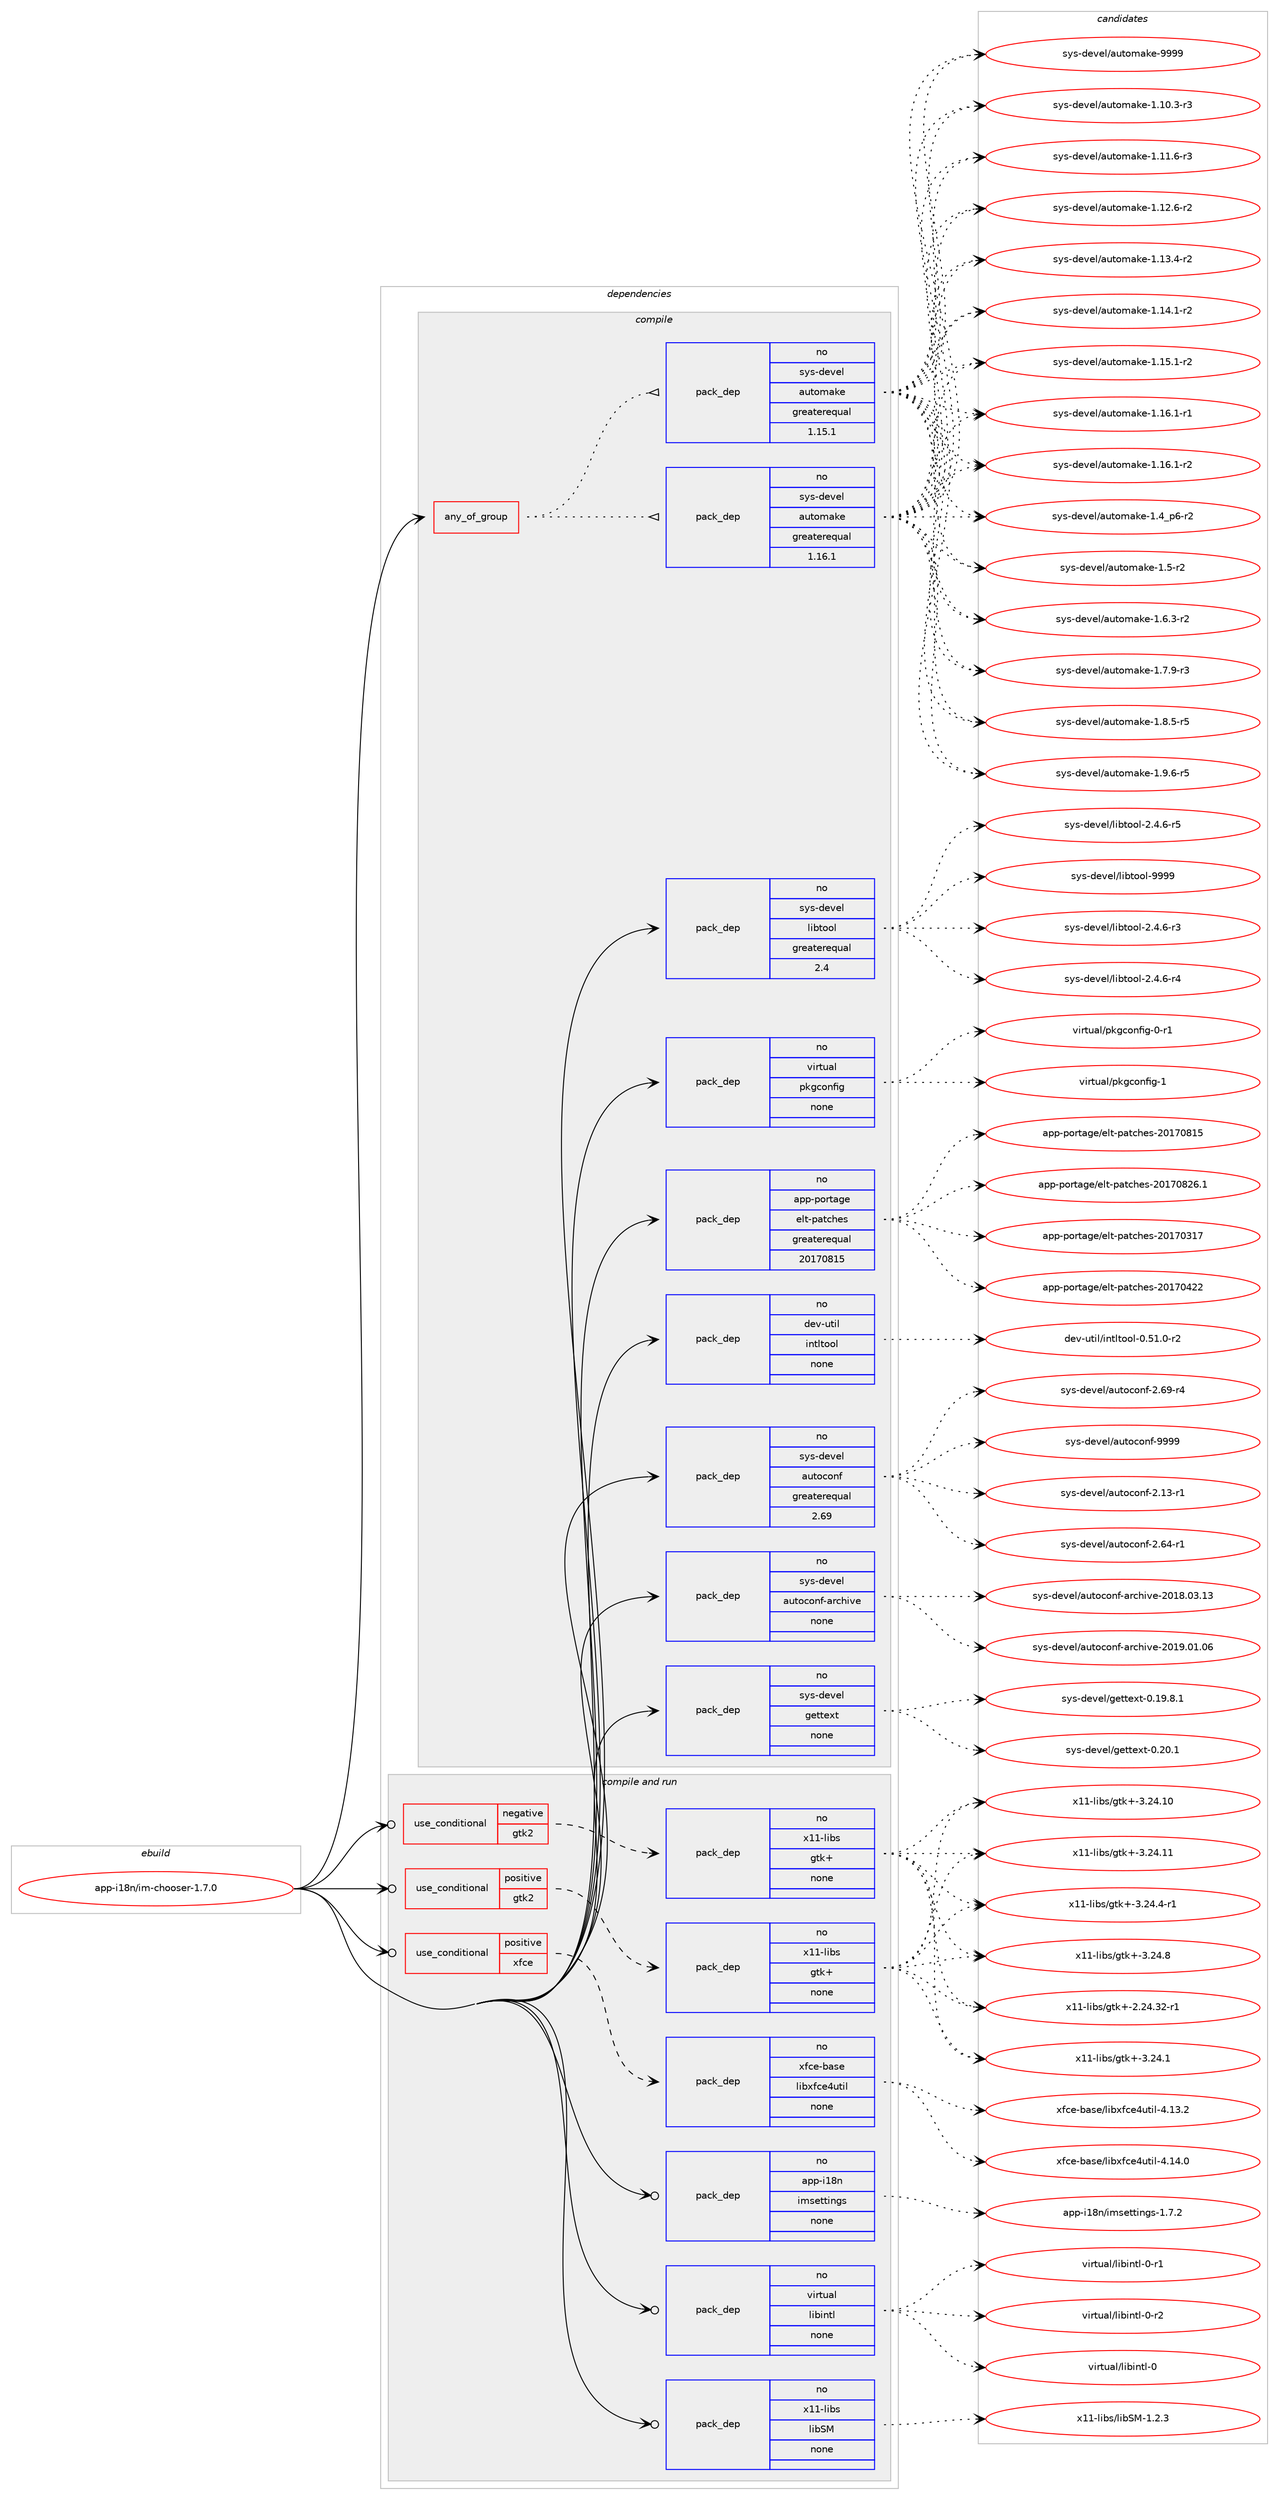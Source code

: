 digraph prolog {

# *************
# Graph options
# *************

newrank=true;
concentrate=true;
compound=true;
graph [rankdir=LR,fontname=Helvetica,fontsize=10,ranksep=1.5];#, ranksep=2.5, nodesep=0.2];
edge  [arrowhead=vee];
node  [fontname=Helvetica,fontsize=10];

# **********
# The ebuild
# **********

subgraph cluster_leftcol {
color=gray;
rank=same;
label=<<i>ebuild</i>>;
id [label="app-i18n/im-chooser-1.7.0", color=red, width=4, href="../app-i18n/im-chooser-1.7.0.svg"];
}

# ****************
# The dependencies
# ****************

subgraph cluster_midcol {
color=gray;
label=<<i>dependencies</i>>;
subgraph cluster_compile {
fillcolor="#eeeeee";
style=filled;
label=<<i>compile</i>>;
subgraph any8603 {
dependency495098 [label=<<TABLE BORDER="0" CELLBORDER="1" CELLSPACING="0" CELLPADDING="4"><TR><TD CELLPADDING="10">any_of_group</TD></TR></TABLE>>, shape=none, color=red];subgraph pack367807 {
dependency495099 [label=<<TABLE BORDER="0" CELLBORDER="1" CELLSPACING="0" CELLPADDING="4" WIDTH="220"><TR><TD ROWSPAN="6" CELLPADDING="30">pack_dep</TD></TR><TR><TD WIDTH="110">no</TD></TR><TR><TD>sys-devel</TD></TR><TR><TD>automake</TD></TR><TR><TD>greaterequal</TD></TR><TR><TD>1.16.1</TD></TR></TABLE>>, shape=none, color=blue];
}
dependency495098:e -> dependency495099:w [weight=20,style="dotted",arrowhead="oinv"];
subgraph pack367808 {
dependency495100 [label=<<TABLE BORDER="0" CELLBORDER="1" CELLSPACING="0" CELLPADDING="4" WIDTH="220"><TR><TD ROWSPAN="6" CELLPADDING="30">pack_dep</TD></TR><TR><TD WIDTH="110">no</TD></TR><TR><TD>sys-devel</TD></TR><TR><TD>automake</TD></TR><TR><TD>greaterequal</TD></TR><TR><TD>1.15.1</TD></TR></TABLE>>, shape=none, color=blue];
}
dependency495098:e -> dependency495100:w [weight=20,style="dotted",arrowhead="oinv"];
}
id:e -> dependency495098:w [weight=20,style="solid",arrowhead="vee"];
subgraph pack367809 {
dependency495101 [label=<<TABLE BORDER="0" CELLBORDER="1" CELLSPACING="0" CELLPADDING="4" WIDTH="220"><TR><TD ROWSPAN="6" CELLPADDING="30">pack_dep</TD></TR><TR><TD WIDTH="110">no</TD></TR><TR><TD>app-portage</TD></TR><TR><TD>elt-patches</TD></TR><TR><TD>greaterequal</TD></TR><TR><TD>20170815</TD></TR></TABLE>>, shape=none, color=blue];
}
id:e -> dependency495101:w [weight=20,style="solid",arrowhead="vee"];
subgraph pack367810 {
dependency495102 [label=<<TABLE BORDER="0" CELLBORDER="1" CELLSPACING="0" CELLPADDING="4" WIDTH="220"><TR><TD ROWSPAN="6" CELLPADDING="30">pack_dep</TD></TR><TR><TD WIDTH="110">no</TD></TR><TR><TD>dev-util</TD></TR><TR><TD>intltool</TD></TR><TR><TD>none</TD></TR><TR><TD></TD></TR></TABLE>>, shape=none, color=blue];
}
id:e -> dependency495102:w [weight=20,style="solid",arrowhead="vee"];
subgraph pack367811 {
dependency495103 [label=<<TABLE BORDER="0" CELLBORDER="1" CELLSPACING="0" CELLPADDING="4" WIDTH="220"><TR><TD ROWSPAN="6" CELLPADDING="30">pack_dep</TD></TR><TR><TD WIDTH="110">no</TD></TR><TR><TD>sys-devel</TD></TR><TR><TD>autoconf</TD></TR><TR><TD>greaterequal</TD></TR><TR><TD>2.69</TD></TR></TABLE>>, shape=none, color=blue];
}
id:e -> dependency495103:w [weight=20,style="solid",arrowhead="vee"];
subgraph pack367812 {
dependency495104 [label=<<TABLE BORDER="0" CELLBORDER="1" CELLSPACING="0" CELLPADDING="4" WIDTH="220"><TR><TD ROWSPAN="6" CELLPADDING="30">pack_dep</TD></TR><TR><TD WIDTH="110">no</TD></TR><TR><TD>sys-devel</TD></TR><TR><TD>autoconf-archive</TD></TR><TR><TD>none</TD></TR><TR><TD></TD></TR></TABLE>>, shape=none, color=blue];
}
id:e -> dependency495104:w [weight=20,style="solid",arrowhead="vee"];
subgraph pack367813 {
dependency495105 [label=<<TABLE BORDER="0" CELLBORDER="1" CELLSPACING="0" CELLPADDING="4" WIDTH="220"><TR><TD ROWSPAN="6" CELLPADDING="30">pack_dep</TD></TR><TR><TD WIDTH="110">no</TD></TR><TR><TD>sys-devel</TD></TR><TR><TD>gettext</TD></TR><TR><TD>none</TD></TR><TR><TD></TD></TR></TABLE>>, shape=none, color=blue];
}
id:e -> dependency495105:w [weight=20,style="solid",arrowhead="vee"];
subgraph pack367814 {
dependency495106 [label=<<TABLE BORDER="0" CELLBORDER="1" CELLSPACING="0" CELLPADDING="4" WIDTH="220"><TR><TD ROWSPAN="6" CELLPADDING="30">pack_dep</TD></TR><TR><TD WIDTH="110">no</TD></TR><TR><TD>sys-devel</TD></TR><TR><TD>libtool</TD></TR><TR><TD>greaterequal</TD></TR><TR><TD>2.4</TD></TR></TABLE>>, shape=none, color=blue];
}
id:e -> dependency495106:w [weight=20,style="solid",arrowhead="vee"];
subgraph pack367815 {
dependency495107 [label=<<TABLE BORDER="0" CELLBORDER="1" CELLSPACING="0" CELLPADDING="4" WIDTH="220"><TR><TD ROWSPAN="6" CELLPADDING="30">pack_dep</TD></TR><TR><TD WIDTH="110">no</TD></TR><TR><TD>virtual</TD></TR><TR><TD>pkgconfig</TD></TR><TR><TD>none</TD></TR><TR><TD></TD></TR></TABLE>>, shape=none, color=blue];
}
id:e -> dependency495107:w [weight=20,style="solid",arrowhead="vee"];
}
subgraph cluster_compileandrun {
fillcolor="#eeeeee";
style=filled;
label=<<i>compile and run</i>>;
subgraph cond118376 {
dependency495108 [label=<<TABLE BORDER="0" CELLBORDER="1" CELLSPACING="0" CELLPADDING="4"><TR><TD ROWSPAN="3" CELLPADDING="10">use_conditional</TD></TR><TR><TD>negative</TD></TR><TR><TD>gtk2</TD></TR></TABLE>>, shape=none, color=red];
subgraph pack367816 {
dependency495109 [label=<<TABLE BORDER="0" CELLBORDER="1" CELLSPACING="0" CELLPADDING="4" WIDTH="220"><TR><TD ROWSPAN="6" CELLPADDING="30">pack_dep</TD></TR><TR><TD WIDTH="110">no</TD></TR><TR><TD>x11-libs</TD></TR><TR><TD>gtk+</TD></TR><TR><TD>none</TD></TR><TR><TD></TD></TR></TABLE>>, shape=none, color=blue];
}
dependency495108:e -> dependency495109:w [weight=20,style="dashed",arrowhead="vee"];
}
id:e -> dependency495108:w [weight=20,style="solid",arrowhead="odotvee"];
subgraph cond118377 {
dependency495110 [label=<<TABLE BORDER="0" CELLBORDER="1" CELLSPACING="0" CELLPADDING="4"><TR><TD ROWSPAN="3" CELLPADDING="10">use_conditional</TD></TR><TR><TD>positive</TD></TR><TR><TD>gtk2</TD></TR></TABLE>>, shape=none, color=red];
subgraph pack367817 {
dependency495111 [label=<<TABLE BORDER="0" CELLBORDER="1" CELLSPACING="0" CELLPADDING="4" WIDTH="220"><TR><TD ROWSPAN="6" CELLPADDING="30">pack_dep</TD></TR><TR><TD WIDTH="110">no</TD></TR><TR><TD>x11-libs</TD></TR><TR><TD>gtk+</TD></TR><TR><TD>none</TD></TR><TR><TD></TD></TR></TABLE>>, shape=none, color=blue];
}
dependency495110:e -> dependency495111:w [weight=20,style="dashed",arrowhead="vee"];
}
id:e -> dependency495110:w [weight=20,style="solid",arrowhead="odotvee"];
subgraph cond118378 {
dependency495112 [label=<<TABLE BORDER="0" CELLBORDER="1" CELLSPACING="0" CELLPADDING="4"><TR><TD ROWSPAN="3" CELLPADDING="10">use_conditional</TD></TR><TR><TD>positive</TD></TR><TR><TD>xfce</TD></TR></TABLE>>, shape=none, color=red];
subgraph pack367818 {
dependency495113 [label=<<TABLE BORDER="0" CELLBORDER="1" CELLSPACING="0" CELLPADDING="4" WIDTH="220"><TR><TD ROWSPAN="6" CELLPADDING="30">pack_dep</TD></TR><TR><TD WIDTH="110">no</TD></TR><TR><TD>xfce-base</TD></TR><TR><TD>libxfce4util</TD></TR><TR><TD>none</TD></TR><TR><TD></TD></TR></TABLE>>, shape=none, color=blue];
}
dependency495112:e -> dependency495113:w [weight=20,style="dashed",arrowhead="vee"];
}
id:e -> dependency495112:w [weight=20,style="solid",arrowhead="odotvee"];
subgraph pack367819 {
dependency495114 [label=<<TABLE BORDER="0" CELLBORDER="1" CELLSPACING="0" CELLPADDING="4" WIDTH="220"><TR><TD ROWSPAN="6" CELLPADDING="30">pack_dep</TD></TR><TR><TD WIDTH="110">no</TD></TR><TR><TD>app-i18n</TD></TR><TR><TD>imsettings</TD></TR><TR><TD>none</TD></TR><TR><TD></TD></TR></TABLE>>, shape=none, color=blue];
}
id:e -> dependency495114:w [weight=20,style="solid",arrowhead="odotvee"];
subgraph pack367820 {
dependency495115 [label=<<TABLE BORDER="0" CELLBORDER="1" CELLSPACING="0" CELLPADDING="4" WIDTH="220"><TR><TD ROWSPAN="6" CELLPADDING="30">pack_dep</TD></TR><TR><TD WIDTH="110">no</TD></TR><TR><TD>virtual</TD></TR><TR><TD>libintl</TD></TR><TR><TD>none</TD></TR><TR><TD></TD></TR></TABLE>>, shape=none, color=blue];
}
id:e -> dependency495115:w [weight=20,style="solid",arrowhead="odotvee"];
subgraph pack367821 {
dependency495116 [label=<<TABLE BORDER="0" CELLBORDER="1" CELLSPACING="0" CELLPADDING="4" WIDTH="220"><TR><TD ROWSPAN="6" CELLPADDING="30">pack_dep</TD></TR><TR><TD WIDTH="110">no</TD></TR><TR><TD>x11-libs</TD></TR><TR><TD>libSM</TD></TR><TR><TD>none</TD></TR><TR><TD></TD></TR></TABLE>>, shape=none, color=blue];
}
id:e -> dependency495116:w [weight=20,style="solid",arrowhead="odotvee"];
}
subgraph cluster_run {
fillcolor="#eeeeee";
style=filled;
label=<<i>run</i>>;
}
}

# **************
# The candidates
# **************

subgraph cluster_choices {
rank=same;
color=gray;
label=<<i>candidates</i>>;

subgraph choice367807 {
color=black;
nodesep=1;
choice11512111545100101118101108479711711611110997107101454946494846514511451 [label="sys-devel/automake-1.10.3-r3", color=red, width=4,href="../sys-devel/automake-1.10.3-r3.svg"];
choice11512111545100101118101108479711711611110997107101454946494946544511451 [label="sys-devel/automake-1.11.6-r3", color=red, width=4,href="../sys-devel/automake-1.11.6-r3.svg"];
choice11512111545100101118101108479711711611110997107101454946495046544511450 [label="sys-devel/automake-1.12.6-r2", color=red, width=4,href="../sys-devel/automake-1.12.6-r2.svg"];
choice11512111545100101118101108479711711611110997107101454946495146524511450 [label="sys-devel/automake-1.13.4-r2", color=red, width=4,href="../sys-devel/automake-1.13.4-r2.svg"];
choice11512111545100101118101108479711711611110997107101454946495246494511450 [label="sys-devel/automake-1.14.1-r2", color=red, width=4,href="../sys-devel/automake-1.14.1-r2.svg"];
choice11512111545100101118101108479711711611110997107101454946495346494511450 [label="sys-devel/automake-1.15.1-r2", color=red, width=4,href="../sys-devel/automake-1.15.1-r2.svg"];
choice11512111545100101118101108479711711611110997107101454946495446494511449 [label="sys-devel/automake-1.16.1-r1", color=red, width=4,href="../sys-devel/automake-1.16.1-r1.svg"];
choice11512111545100101118101108479711711611110997107101454946495446494511450 [label="sys-devel/automake-1.16.1-r2", color=red, width=4,href="../sys-devel/automake-1.16.1-r2.svg"];
choice115121115451001011181011084797117116111109971071014549465295112544511450 [label="sys-devel/automake-1.4_p6-r2", color=red, width=4,href="../sys-devel/automake-1.4_p6-r2.svg"];
choice11512111545100101118101108479711711611110997107101454946534511450 [label="sys-devel/automake-1.5-r2", color=red, width=4,href="../sys-devel/automake-1.5-r2.svg"];
choice115121115451001011181011084797117116111109971071014549465446514511450 [label="sys-devel/automake-1.6.3-r2", color=red, width=4,href="../sys-devel/automake-1.6.3-r2.svg"];
choice115121115451001011181011084797117116111109971071014549465546574511451 [label="sys-devel/automake-1.7.9-r3", color=red, width=4,href="../sys-devel/automake-1.7.9-r3.svg"];
choice115121115451001011181011084797117116111109971071014549465646534511453 [label="sys-devel/automake-1.8.5-r5", color=red, width=4,href="../sys-devel/automake-1.8.5-r5.svg"];
choice115121115451001011181011084797117116111109971071014549465746544511453 [label="sys-devel/automake-1.9.6-r5", color=red, width=4,href="../sys-devel/automake-1.9.6-r5.svg"];
choice115121115451001011181011084797117116111109971071014557575757 [label="sys-devel/automake-9999", color=red, width=4,href="../sys-devel/automake-9999.svg"];
dependency495099:e -> choice11512111545100101118101108479711711611110997107101454946494846514511451:w [style=dotted,weight="100"];
dependency495099:e -> choice11512111545100101118101108479711711611110997107101454946494946544511451:w [style=dotted,weight="100"];
dependency495099:e -> choice11512111545100101118101108479711711611110997107101454946495046544511450:w [style=dotted,weight="100"];
dependency495099:e -> choice11512111545100101118101108479711711611110997107101454946495146524511450:w [style=dotted,weight="100"];
dependency495099:e -> choice11512111545100101118101108479711711611110997107101454946495246494511450:w [style=dotted,weight="100"];
dependency495099:e -> choice11512111545100101118101108479711711611110997107101454946495346494511450:w [style=dotted,weight="100"];
dependency495099:e -> choice11512111545100101118101108479711711611110997107101454946495446494511449:w [style=dotted,weight="100"];
dependency495099:e -> choice11512111545100101118101108479711711611110997107101454946495446494511450:w [style=dotted,weight="100"];
dependency495099:e -> choice115121115451001011181011084797117116111109971071014549465295112544511450:w [style=dotted,weight="100"];
dependency495099:e -> choice11512111545100101118101108479711711611110997107101454946534511450:w [style=dotted,weight="100"];
dependency495099:e -> choice115121115451001011181011084797117116111109971071014549465446514511450:w [style=dotted,weight="100"];
dependency495099:e -> choice115121115451001011181011084797117116111109971071014549465546574511451:w [style=dotted,weight="100"];
dependency495099:e -> choice115121115451001011181011084797117116111109971071014549465646534511453:w [style=dotted,weight="100"];
dependency495099:e -> choice115121115451001011181011084797117116111109971071014549465746544511453:w [style=dotted,weight="100"];
dependency495099:e -> choice115121115451001011181011084797117116111109971071014557575757:w [style=dotted,weight="100"];
}
subgraph choice367808 {
color=black;
nodesep=1;
choice11512111545100101118101108479711711611110997107101454946494846514511451 [label="sys-devel/automake-1.10.3-r3", color=red, width=4,href="../sys-devel/automake-1.10.3-r3.svg"];
choice11512111545100101118101108479711711611110997107101454946494946544511451 [label="sys-devel/automake-1.11.6-r3", color=red, width=4,href="../sys-devel/automake-1.11.6-r3.svg"];
choice11512111545100101118101108479711711611110997107101454946495046544511450 [label="sys-devel/automake-1.12.6-r2", color=red, width=4,href="../sys-devel/automake-1.12.6-r2.svg"];
choice11512111545100101118101108479711711611110997107101454946495146524511450 [label="sys-devel/automake-1.13.4-r2", color=red, width=4,href="../sys-devel/automake-1.13.4-r2.svg"];
choice11512111545100101118101108479711711611110997107101454946495246494511450 [label="sys-devel/automake-1.14.1-r2", color=red, width=4,href="../sys-devel/automake-1.14.1-r2.svg"];
choice11512111545100101118101108479711711611110997107101454946495346494511450 [label="sys-devel/automake-1.15.1-r2", color=red, width=4,href="../sys-devel/automake-1.15.1-r2.svg"];
choice11512111545100101118101108479711711611110997107101454946495446494511449 [label="sys-devel/automake-1.16.1-r1", color=red, width=4,href="../sys-devel/automake-1.16.1-r1.svg"];
choice11512111545100101118101108479711711611110997107101454946495446494511450 [label="sys-devel/automake-1.16.1-r2", color=red, width=4,href="../sys-devel/automake-1.16.1-r2.svg"];
choice115121115451001011181011084797117116111109971071014549465295112544511450 [label="sys-devel/automake-1.4_p6-r2", color=red, width=4,href="../sys-devel/automake-1.4_p6-r2.svg"];
choice11512111545100101118101108479711711611110997107101454946534511450 [label="sys-devel/automake-1.5-r2", color=red, width=4,href="../sys-devel/automake-1.5-r2.svg"];
choice115121115451001011181011084797117116111109971071014549465446514511450 [label="sys-devel/automake-1.6.3-r2", color=red, width=4,href="../sys-devel/automake-1.6.3-r2.svg"];
choice115121115451001011181011084797117116111109971071014549465546574511451 [label="sys-devel/automake-1.7.9-r3", color=red, width=4,href="../sys-devel/automake-1.7.9-r3.svg"];
choice115121115451001011181011084797117116111109971071014549465646534511453 [label="sys-devel/automake-1.8.5-r5", color=red, width=4,href="../sys-devel/automake-1.8.5-r5.svg"];
choice115121115451001011181011084797117116111109971071014549465746544511453 [label="sys-devel/automake-1.9.6-r5", color=red, width=4,href="../sys-devel/automake-1.9.6-r5.svg"];
choice115121115451001011181011084797117116111109971071014557575757 [label="sys-devel/automake-9999", color=red, width=4,href="../sys-devel/automake-9999.svg"];
dependency495100:e -> choice11512111545100101118101108479711711611110997107101454946494846514511451:w [style=dotted,weight="100"];
dependency495100:e -> choice11512111545100101118101108479711711611110997107101454946494946544511451:w [style=dotted,weight="100"];
dependency495100:e -> choice11512111545100101118101108479711711611110997107101454946495046544511450:w [style=dotted,weight="100"];
dependency495100:e -> choice11512111545100101118101108479711711611110997107101454946495146524511450:w [style=dotted,weight="100"];
dependency495100:e -> choice11512111545100101118101108479711711611110997107101454946495246494511450:w [style=dotted,weight="100"];
dependency495100:e -> choice11512111545100101118101108479711711611110997107101454946495346494511450:w [style=dotted,weight="100"];
dependency495100:e -> choice11512111545100101118101108479711711611110997107101454946495446494511449:w [style=dotted,weight="100"];
dependency495100:e -> choice11512111545100101118101108479711711611110997107101454946495446494511450:w [style=dotted,weight="100"];
dependency495100:e -> choice115121115451001011181011084797117116111109971071014549465295112544511450:w [style=dotted,weight="100"];
dependency495100:e -> choice11512111545100101118101108479711711611110997107101454946534511450:w [style=dotted,weight="100"];
dependency495100:e -> choice115121115451001011181011084797117116111109971071014549465446514511450:w [style=dotted,weight="100"];
dependency495100:e -> choice115121115451001011181011084797117116111109971071014549465546574511451:w [style=dotted,weight="100"];
dependency495100:e -> choice115121115451001011181011084797117116111109971071014549465646534511453:w [style=dotted,weight="100"];
dependency495100:e -> choice115121115451001011181011084797117116111109971071014549465746544511453:w [style=dotted,weight="100"];
dependency495100:e -> choice115121115451001011181011084797117116111109971071014557575757:w [style=dotted,weight="100"];
}
subgraph choice367809 {
color=black;
nodesep=1;
choice97112112451121111141169710310147101108116451129711699104101115455048495548514955 [label="app-portage/elt-patches-20170317", color=red, width=4,href="../app-portage/elt-patches-20170317.svg"];
choice97112112451121111141169710310147101108116451129711699104101115455048495548525050 [label="app-portage/elt-patches-20170422", color=red, width=4,href="../app-portage/elt-patches-20170422.svg"];
choice97112112451121111141169710310147101108116451129711699104101115455048495548564953 [label="app-portage/elt-patches-20170815", color=red, width=4,href="../app-portage/elt-patches-20170815.svg"];
choice971121124511211111411697103101471011081164511297116991041011154550484955485650544649 [label="app-portage/elt-patches-20170826.1", color=red, width=4,href="../app-portage/elt-patches-20170826.1.svg"];
dependency495101:e -> choice97112112451121111141169710310147101108116451129711699104101115455048495548514955:w [style=dotted,weight="100"];
dependency495101:e -> choice97112112451121111141169710310147101108116451129711699104101115455048495548525050:w [style=dotted,weight="100"];
dependency495101:e -> choice97112112451121111141169710310147101108116451129711699104101115455048495548564953:w [style=dotted,weight="100"];
dependency495101:e -> choice971121124511211111411697103101471011081164511297116991041011154550484955485650544649:w [style=dotted,weight="100"];
}
subgraph choice367810 {
color=black;
nodesep=1;
choice1001011184511711610510847105110116108116111111108454846534946484511450 [label="dev-util/intltool-0.51.0-r2", color=red, width=4,href="../dev-util/intltool-0.51.0-r2.svg"];
dependency495102:e -> choice1001011184511711610510847105110116108116111111108454846534946484511450:w [style=dotted,weight="100"];
}
subgraph choice367811 {
color=black;
nodesep=1;
choice1151211154510010111810110847971171161119911111010245504649514511449 [label="sys-devel/autoconf-2.13-r1", color=red, width=4,href="../sys-devel/autoconf-2.13-r1.svg"];
choice1151211154510010111810110847971171161119911111010245504654524511449 [label="sys-devel/autoconf-2.64-r1", color=red, width=4,href="../sys-devel/autoconf-2.64-r1.svg"];
choice1151211154510010111810110847971171161119911111010245504654574511452 [label="sys-devel/autoconf-2.69-r4", color=red, width=4,href="../sys-devel/autoconf-2.69-r4.svg"];
choice115121115451001011181011084797117116111991111101024557575757 [label="sys-devel/autoconf-9999", color=red, width=4,href="../sys-devel/autoconf-9999.svg"];
dependency495103:e -> choice1151211154510010111810110847971171161119911111010245504649514511449:w [style=dotted,weight="100"];
dependency495103:e -> choice1151211154510010111810110847971171161119911111010245504654524511449:w [style=dotted,weight="100"];
dependency495103:e -> choice1151211154510010111810110847971171161119911111010245504654574511452:w [style=dotted,weight="100"];
dependency495103:e -> choice115121115451001011181011084797117116111991111101024557575757:w [style=dotted,weight="100"];
}
subgraph choice367812 {
color=black;
nodesep=1;
choice115121115451001011181011084797117116111991111101024597114991041051181014550484956464851464951 [label="sys-devel/autoconf-archive-2018.03.13", color=red, width=4,href="../sys-devel/autoconf-archive-2018.03.13.svg"];
choice115121115451001011181011084797117116111991111101024597114991041051181014550484957464849464854 [label="sys-devel/autoconf-archive-2019.01.06", color=red, width=4,href="../sys-devel/autoconf-archive-2019.01.06.svg"];
dependency495104:e -> choice115121115451001011181011084797117116111991111101024597114991041051181014550484956464851464951:w [style=dotted,weight="100"];
dependency495104:e -> choice115121115451001011181011084797117116111991111101024597114991041051181014550484957464849464854:w [style=dotted,weight="100"];
}
subgraph choice367813 {
color=black;
nodesep=1;
choice1151211154510010111810110847103101116116101120116454846495746564649 [label="sys-devel/gettext-0.19.8.1", color=red, width=4,href="../sys-devel/gettext-0.19.8.1.svg"];
choice115121115451001011181011084710310111611610112011645484650484649 [label="sys-devel/gettext-0.20.1", color=red, width=4,href="../sys-devel/gettext-0.20.1.svg"];
dependency495105:e -> choice1151211154510010111810110847103101116116101120116454846495746564649:w [style=dotted,weight="100"];
dependency495105:e -> choice115121115451001011181011084710310111611610112011645484650484649:w [style=dotted,weight="100"];
}
subgraph choice367814 {
color=black;
nodesep=1;
choice1151211154510010111810110847108105981161111111084550465246544511451 [label="sys-devel/libtool-2.4.6-r3", color=red, width=4,href="../sys-devel/libtool-2.4.6-r3.svg"];
choice1151211154510010111810110847108105981161111111084550465246544511452 [label="sys-devel/libtool-2.4.6-r4", color=red, width=4,href="../sys-devel/libtool-2.4.6-r4.svg"];
choice1151211154510010111810110847108105981161111111084550465246544511453 [label="sys-devel/libtool-2.4.6-r5", color=red, width=4,href="../sys-devel/libtool-2.4.6-r5.svg"];
choice1151211154510010111810110847108105981161111111084557575757 [label="sys-devel/libtool-9999", color=red, width=4,href="../sys-devel/libtool-9999.svg"];
dependency495106:e -> choice1151211154510010111810110847108105981161111111084550465246544511451:w [style=dotted,weight="100"];
dependency495106:e -> choice1151211154510010111810110847108105981161111111084550465246544511452:w [style=dotted,weight="100"];
dependency495106:e -> choice1151211154510010111810110847108105981161111111084550465246544511453:w [style=dotted,weight="100"];
dependency495106:e -> choice1151211154510010111810110847108105981161111111084557575757:w [style=dotted,weight="100"];
}
subgraph choice367815 {
color=black;
nodesep=1;
choice11810511411611797108471121071039911111010210510345484511449 [label="virtual/pkgconfig-0-r1", color=red, width=4,href="../virtual/pkgconfig-0-r1.svg"];
choice1181051141161179710847112107103991111101021051034549 [label="virtual/pkgconfig-1", color=red, width=4,href="../virtual/pkgconfig-1.svg"];
dependency495107:e -> choice11810511411611797108471121071039911111010210510345484511449:w [style=dotted,weight="100"];
dependency495107:e -> choice1181051141161179710847112107103991111101021051034549:w [style=dotted,weight="100"];
}
subgraph choice367816 {
color=black;
nodesep=1;
choice12049494510810598115471031161074345504650524651504511449 [label="x11-libs/gtk+-2.24.32-r1", color=red, width=4,href="../x11-libs/gtk+-2.24.32-r1.svg"];
choice12049494510810598115471031161074345514650524649 [label="x11-libs/gtk+-3.24.1", color=red, width=4,href="../x11-libs/gtk+-3.24.1.svg"];
choice1204949451081059811547103116107434551465052464948 [label="x11-libs/gtk+-3.24.10", color=red, width=4,href="../x11-libs/gtk+-3.24.10.svg"];
choice1204949451081059811547103116107434551465052464949 [label="x11-libs/gtk+-3.24.11", color=red, width=4,href="../x11-libs/gtk+-3.24.11.svg"];
choice120494945108105981154710311610743455146505246524511449 [label="x11-libs/gtk+-3.24.4-r1", color=red, width=4,href="../x11-libs/gtk+-3.24.4-r1.svg"];
choice12049494510810598115471031161074345514650524656 [label="x11-libs/gtk+-3.24.8", color=red, width=4,href="../x11-libs/gtk+-3.24.8.svg"];
dependency495109:e -> choice12049494510810598115471031161074345504650524651504511449:w [style=dotted,weight="100"];
dependency495109:e -> choice12049494510810598115471031161074345514650524649:w [style=dotted,weight="100"];
dependency495109:e -> choice1204949451081059811547103116107434551465052464948:w [style=dotted,weight="100"];
dependency495109:e -> choice1204949451081059811547103116107434551465052464949:w [style=dotted,weight="100"];
dependency495109:e -> choice120494945108105981154710311610743455146505246524511449:w [style=dotted,weight="100"];
dependency495109:e -> choice12049494510810598115471031161074345514650524656:w [style=dotted,weight="100"];
}
subgraph choice367817 {
color=black;
nodesep=1;
choice12049494510810598115471031161074345504650524651504511449 [label="x11-libs/gtk+-2.24.32-r1", color=red, width=4,href="../x11-libs/gtk+-2.24.32-r1.svg"];
choice12049494510810598115471031161074345514650524649 [label="x11-libs/gtk+-3.24.1", color=red, width=4,href="../x11-libs/gtk+-3.24.1.svg"];
choice1204949451081059811547103116107434551465052464948 [label="x11-libs/gtk+-3.24.10", color=red, width=4,href="../x11-libs/gtk+-3.24.10.svg"];
choice1204949451081059811547103116107434551465052464949 [label="x11-libs/gtk+-3.24.11", color=red, width=4,href="../x11-libs/gtk+-3.24.11.svg"];
choice120494945108105981154710311610743455146505246524511449 [label="x11-libs/gtk+-3.24.4-r1", color=red, width=4,href="../x11-libs/gtk+-3.24.4-r1.svg"];
choice12049494510810598115471031161074345514650524656 [label="x11-libs/gtk+-3.24.8", color=red, width=4,href="../x11-libs/gtk+-3.24.8.svg"];
dependency495111:e -> choice12049494510810598115471031161074345504650524651504511449:w [style=dotted,weight="100"];
dependency495111:e -> choice12049494510810598115471031161074345514650524649:w [style=dotted,weight="100"];
dependency495111:e -> choice1204949451081059811547103116107434551465052464948:w [style=dotted,weight="100"];
dependency495111:e -> choice1204949451081059811547103116107434551465052464949:w [style=dotted,weight="100"];
dependency495111:e -> choice120494945108105981154710311610743455146505246524511449:w [style=dotted,weight="100"];
dependency495111:e -> choice12049494510810598115471031161074345514650524656:w [style=dotted,weight="100"];
}
subgraph choice367818 {
color=black;
nodesep=1;
choice120102991014598971151014710810598120102991015211711610510845524649514650 [label="xfce-base/libxfce4util-4.13.2", color=red, width=4,href="../xfce-base/libxfce4util-4.13.2.svg"];
choice120102991014598971151014710810598120102991015211711610510845524649524648 [label="xfce-base/libxfce4util-4.14.0", color=red, width=4,href="../xfce-base/libxfce4util-4.14.0.svg"];
dependency495113:e -> choice120102991014598971151014710810598120102991015211711610510845524649514650:w [style=dotted,weight="100"];
dependency495113:e -> choice120102991014598971151014710810598120102991015211711610510845524649524648:w [style=dotted,weight="100"];
}
subgraph choice367819 {
color=black;
nodesep=1;
choice9711211245105495611047105109115101116116105110103115454946554650 [label="app-i18n/imsettings-1.7.2", color=red, width=4,href="../app-i18n/imsettings-1.7.2.svg"];
dependency495114:e -> choice9711211245105495611047105109115101116116105110103115454946554650:w [style=dotted,weight="100"];
}
subgraph choice367820 {
color=black;
nodesep=1;
choice1181051141161179710847108105981051101161084548 [label="virtual/libintl-0", color=red, width=4,href="../virtual/libintl-0.svg"];
choice11810511411611797108471081059810511011610845484511449 [label="virtual/libintl-0-r1", color=red, width=4,href="../virtual/libintl-0-r1.svg"];
choice11810511411611797108471081059810511011610845484511450 [label="virtual/libintl-0-r2", color=red, width=4,href="../virtual/libintl-0-r2.svg"];
dependency495115:e -> choice1181051141161179710847108105981051101161084548:w [style=dotted,weight="100"];
dependency495115:e -> choice11810511411611797108471081059810511011610845484511449:w [style=dotted,weight="100"];
dependency495115:e -> choice11810511411611797108471081059810511011610845484511450:w [style=dotted,weight="100"];
}
subgraph choice367821 {
color=black;
nodesep=1;
choice1204949451081059811547108105988377454946504651 [label="x11-libs/libSM-1.2.3", color=red, width=4,href="../x11-libs/libSM-1.2.3.svg"];
dependency495116:e -> choice1204949451081059811547108105988377454946504651:w [style=dotted,weight="100"];
}
}

}
